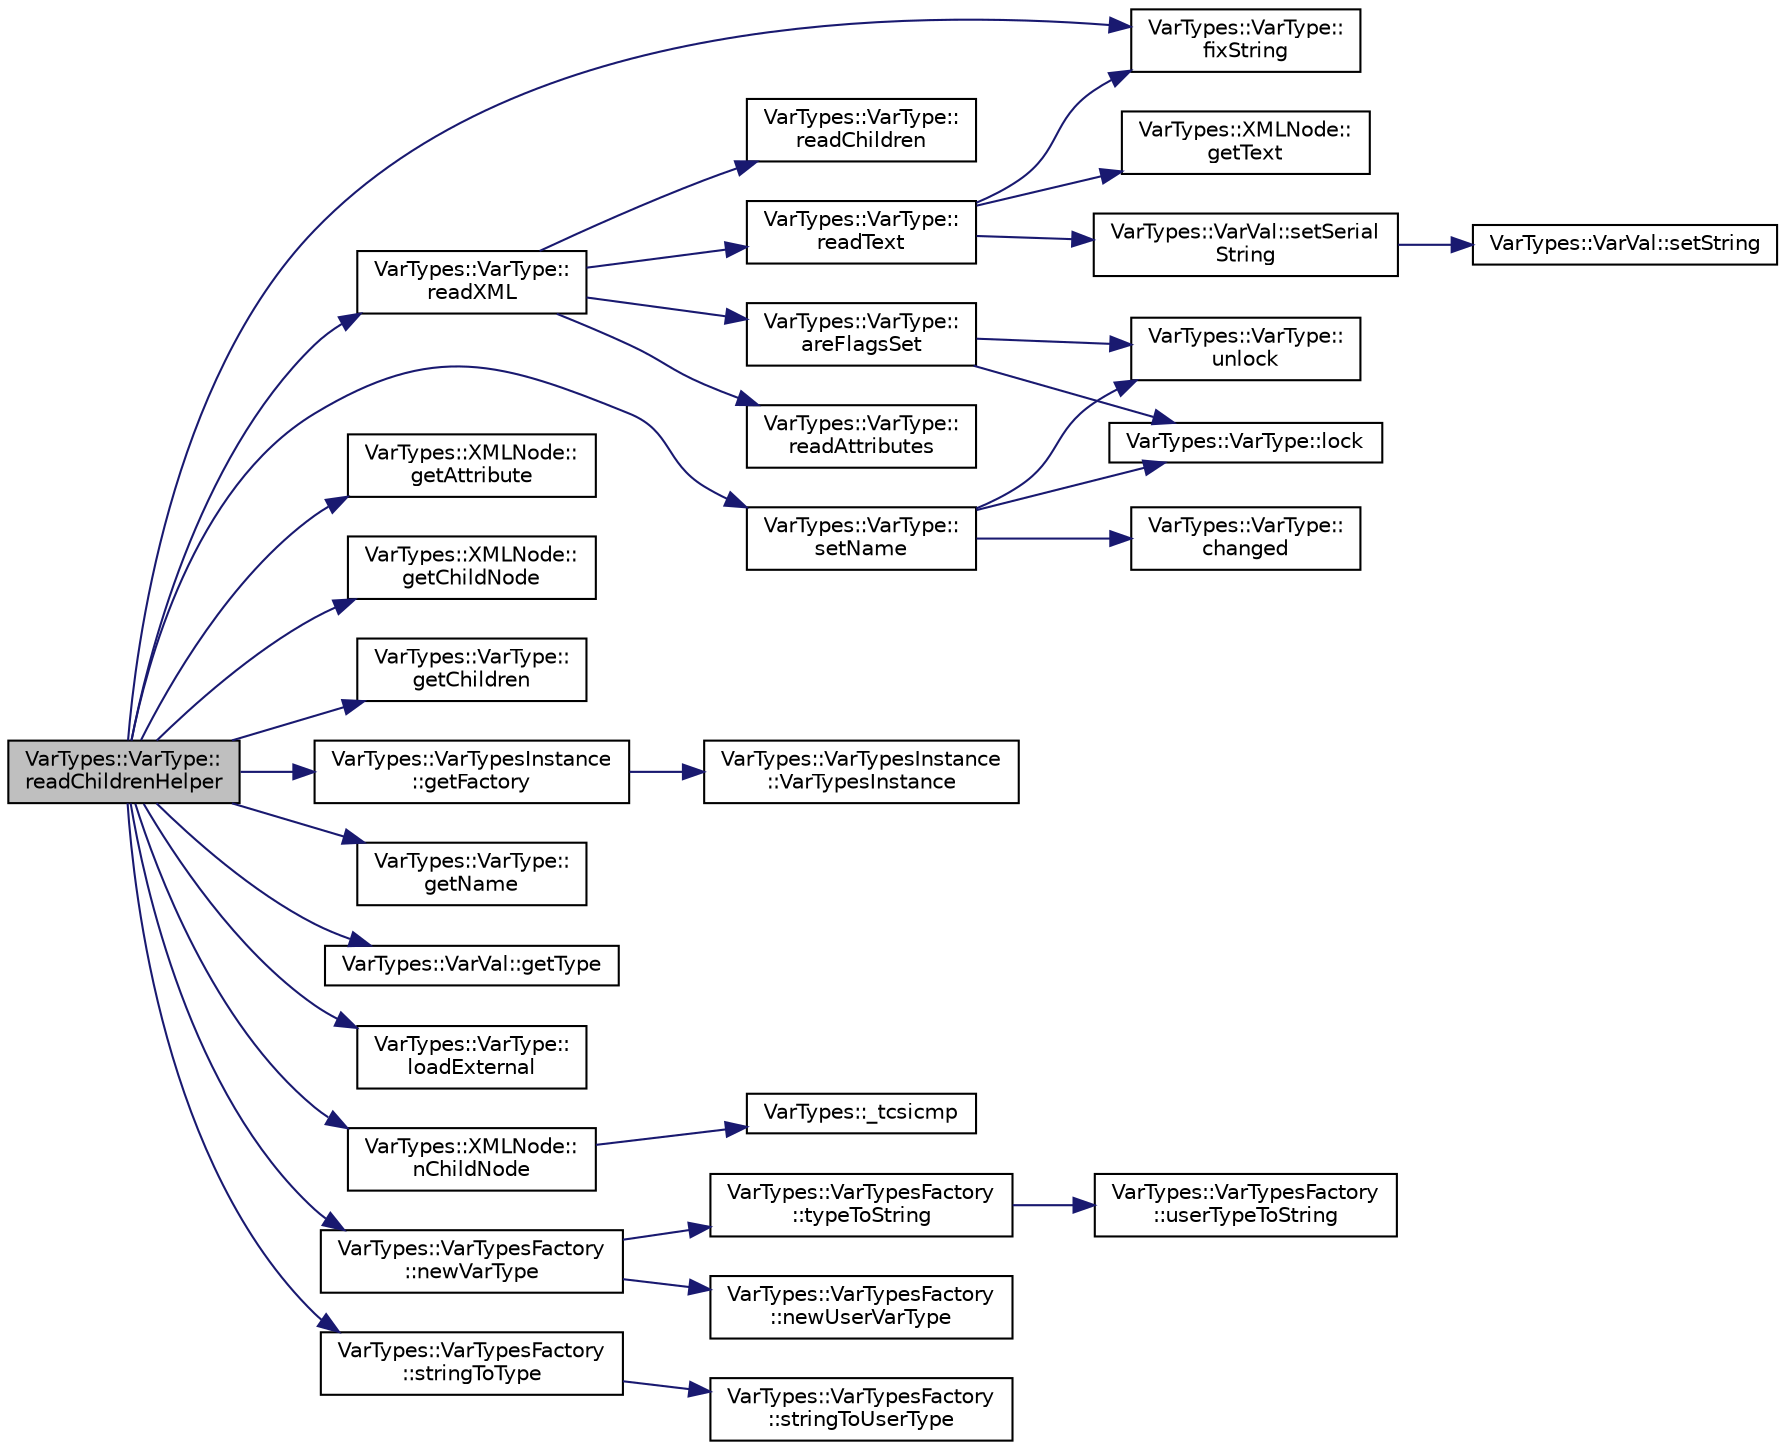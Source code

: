 digraph "VarTypes::VarType::readChildrenHelper"
{
 // INTERACTIVE_SVG=YES
  edge [fontname="Helvetica",fontsize="10",labelfontname="Helvetica",labelfontsize="10"];
  node [fontname="Helvetica",fontsize="10",shape=record];
  rankdir="LR";
  Node1 [label="VarTypes::VarType::\lreadChildrenHelper",height=0.2,width=0.4,color="black", fillcolor="grey75", style="filled", fontcolor="black"];
  Node1 -> Node2 [color="midnightblue",fontsize="10",style="solid",fontname="Helvetica"];
  Node2 [label="VarTypes::VarType::\lfixString",height=0.2,width=0.4,color="black", fillcolor="white", style="filled",URL="$d4/d59/class_var_types_1_1_var_type.html#ab91a8fb9e1913ba95bd0ae78690e9014"];
  Node1 -> Node3 [color="midnightblue",fontsize="10",style="solid",fontname="Helvetica"];
  Node3 [label="VarTypes::XMLNode::\lgetAttribute",height=0.2,width=0.4,color="black", fillcolor="white", style="filled",URL="$dd/df5/struct_var_types_1_1_x_m_l_node.html#a63a980fcd642b60f109128d9a2d92b40"];
  Node1 -> Node4 [color="midnightblue",fontsize="10",style="solid",fontname="Helvetica"];
  Node4 [label="VarTypes::XMLNode::\lgetChildNode",height=0.2,width=0.4,color="black", fillcolor="white", style="filled",URL="$dd/df5/struct_var_types_1_1_x_m_l_node.html#ae1d6588d6d9fc76983ddaac9c1ee0a96"];
  Node1 -> Node5 [color="midnightblue",fontsize="10",style="solid",fontname="Helvetica"];
  Node5 [label="VarTypes::VarType::\lgetChildren",height=0.2,width=0.4,color="black", fillcolor="white", style="filled",URL="$d4/d59/class_var_types_1_1_var_type.html#a0ffcbb6662d2e9f1590b3f0387a458e2"];
  Node1 -> Node6 [color="midnightblue",fontsize="10",style="solid",fontname="Helvetica"];
  Node6 [label="VarTypes::VarTypesInstance\l::getFactory",height=0.2,width=0.4,color="black", fillcolor="white", style="filled",URL="$d0/d6d/class_var_types_1_1_var_types_instance.html#a408eb4228a2ef962ccaa16cf2c3fd012"];
  Node6 -> Node7 [color="midnightblue",fontsize="10",style="solid",fontname="Helvetica"];
  Node7 [label="VarTypes::VarTypesInstance\l::VarTypesInstance",height=0.2,width=0.4,color="black", fillcolor="white", style="filled",URL="$d0/d6d/class_var_types_1_1_var_types_instance.html#a98f863268ab29c225894a1d6e2fe86e8"];
  Node1 -> Node8 [color="midnightblue",fontsize="10",style="solid",fontname="Helvetica"];
  Node8 [label="VarTypes::VarType::\lgetName",height=0.2,width=0.4,color="black", fillcolor="white", style="filled",URL="$d4/d59/class_var_types_1_1_var_type.html#a1b2c2afe68e503417551b47a643fb5c2",tooltip="Get the string label of this node. "];
  Node1 -> Node9 [color="midnightblue",fontsize="10",style="solid",fontname="Helvetica"];
  Node9 [label="VarTypes::VarVal::getType",height=0.2,width=0.4,color="black", fillcolor="white", style="filled",URL="$d6/de8/class_var_types_1_1_var_val.html#a055099df08f318d6b870271687972c01",tooltip="Get the type of this VarType node. "];
  Node1 -> Node10 [color="midnightblue",fontsize="10",style="solid",fontname="Helvetica"];
  Node10 [label="VarTypes::VarType::\lloadExternal",height=0.2,width=0.4,color="black", fillcolor="white", style="filled",URL="$d4/d59/class_var_types_1_1_var_type.html#ac82ec43827e13b857182f03e620588de"];
  Node1 -> Node11 [color="midnightblue",fontsize="10",style="solid",fontname="Helvetica"];
  Node11 [label="VarTypes::XMLNode::\lnChildNode",height=0.2,width=0.4,color="black", fillcolor="white", style="filled",URL="$dd/df5/struct_var_types_1_1_x_m_l_node.html#a5301934f1677447edf0cb3a583bc7d9f"];
  Node11 -> Node12 [color="midnightblue",fontsize="10",style="solid",fontname="Helvetica"];
  Node12 [label="VarTypes::_tcsicmp",height=0.2,width=0.4,color="black", fillcolor="white", style="filled",URL="$d1/dde/namespace_var_types.html#af64b449517cf3d9ef1b19a7323bfd99c"];
  Node1 -> Node13 [color="midnightblue",fontsize="10",style="solid",fontname="Helvetica"];
  Node13 [label="VarTypes::VarTypesFactory\l::newVarType",height=0.2,width=0.4,color="black", fillcolor="white", style="filled",URL="$db/dd8/class_var_types_1_1_var_types_factory.html#a6af386fdd6d1c49af75ba17470c986f3"];
  Node13 -> Node14 [color="midnightblue",fontsize="10",style="solid",fontname="Helvetica"];
  Node14 [label="VarTypes::VarTypesFactory\l::newUserVarType",height=0.2,width=0.4,color="black", fillcolor="white", style="filled",URL="$db/dd8/class_var_types_1_1_var_types_factory.html#ab8f397d201370a4068cb73ca5fb8b1a2"];
  Node13 -> Node15 [color="midnightblue",fontsize="10",style="solid",fontname="Helvetica"];
  Node15 [label="VarTypes::VarTypesFactory\l::typeToString",height=0.2,width=0.4,color="black", fillcolor="white", style="filled",URL="$db/dd8/class_var_types_1_1_var_types_factory.html#a86b348b8b216141ce17d80b3278562d9"];
  Node15 -> Node16 [color="midnightblue",fontsize="10",style="solid",fontname="Helvetica"];
  Node16 [label="VarTypes::VarTypesFactory\l::userTypeToString",height=0.2,width=0.4,color="black", fillcolor="white", style="filled",URL="$db/dd8/class_var_types_1_1_var_types_factory.html#a479a8bf234b780cdbe9b4184e63cdb04"];
  Node1 -> Node17 [color="midnightblue",fontsize="10",style="solid",fontname="Helvetica"];
  Node17 [label="VarTypes::VarType::\lreadXML",height=0.2,width=0.4,color="black", fillcolor="white", style="filled",URL="$d4/d59/class_var_types_1_1_var_type.html#a6919a7473e271fb3f58eeda24f430a56",tooltip="Let this VarType node load the contents of an XMLNode. "];
  Node17 -> Node18 [color="midnightblue",fontsize="10",style="solid",fontname="Helvetica"];
  Node18 [label="VarTypes::VarType::\lareFlagsSet",height=0.2,width=0.4,color="black", fillcolor="white", style="filled",URL="$d4/d59/class_var_types_1_1_var_type.html#a3dfdff2c70a8fbe73db4fbdd756059b3"];
  Node18 -> Node19 [color="midnightblue",fontsize="10",style="solid",fontname="Helvetica"];
  Node19 [label="VarTypes::VarType::lock",height=0.2,width=0.4,color="black", fillcolor="white", style="filled",URL="$d4/d59/class_var_types_1_1_var_type.html#ae3cc30264a849e50988b92ed305d80d2"];
  Node18 -> Node20 [color="midnightblue",fontsize="10",style="solid",fontname="Helvetica"];
  Node20 [label="VarTypes::VarType::\lunlock",height=0.2,width=0.4,color="black", fillcolor="white", style="filled",URL="$d4/d59/class_var_types_1_1_var_type.html#aa879148410da333f6b9bf5c5e58fbad8"];
  Node17 -> Node21 [color="midnightblue",fontsize="10",style="solid",fontname="Helvetica"];
  Node21 [label="VarTypes::VarType::\lreadAttributes",height=0.2,width=0.4,color="black", fillcolor="white", style="filled",URL="$d4/d59/class_var_types_1_1_var_type.html#a07ebd369e93561cac2e5f3dc8264f38c"];
  Node17 -> Node22 [color="midnightblue",fontsize="10",style="solid",fontname="Helvetica"];
  Node22 [label="VarTypes::VarType::\lreadText",height=0.2,width=0.4,color="black", fillcolor="white", style="filled",URL="$d4/d59/class_var_types_1_1_var_type.html#ae21cfa610f60de9db3185f1843a007c1"];
  Node22 -> Node23 [color="midnightblue",fontsize="10",style="solid",fontname="Helvetica"];
  Node23 [label="VarTypes::VarVal::setSerial\lString",height=0.2,width=0.4,color="black", fillcolor="white", style="filled",URL="$d6/de8/class_var_types_1_1_var_val.html#a77c3d90d1ae4509806921bdbe9f35fa8"];
  Node23 -> Node24 [color="midnightblue",fontsize="10",style="solid",fontname="Helvetica"];
  Node24 [label="VarTypes::VarVal::setString",height=0.2,width=0.4,color="black", fillcolor="white", style="filled",URL="$d6/de8/class_var_types_1_1_var_val.html#a0725e1c08ce1a8b2485c64e47ef5b730",tooltip="Set this node&#39;s data to some string representation. "];
  Node22 -> Node2 [color="midnightblue",fontsize="10",style="solid",fontname="Helvetica"];
  Node22 -> Node25 [color="midnightblue",fontsize="10",style="solid",fontname="Helvetica"];
  Node25 [label="VarTypes::XMLNode::\lgetText",height=0.2,width=0.4,color="black", fillcolor="white", style="filled",URL="$dd/df5/struct_var_types_1_1_x_m_l_node.html#a351eb8f26af840b85c564cc4dc05cc17"];
  Node17 -> Node26 [color="midnightblue",fontsize="10",style="solid",fontname="Helvetica"];
  Node26 [label="VarTypes::VarType::\lreadChildren",height=0.2,width=0.4,color="black", fillcolor="white", style="filled",URL="$d4/d59/class_var_types_1_1_var_type.html#a372c5b544286d0774ea0182ee14eb8eb"];
  Node1 -> Node27 [color="midnightblue",fontsize="10",style="solid",fontname="Helvetica"];
  Node27 [label="VarTypes::VarType::\lsetName",height=0.2,width=0.4,color="black", fillcolor="white", style="filled",URL="$d4/d59/class_var_types_1_1_var_type.html#a323df27bbbe7d4dfa771d4af772c3b48",tooltip="Set the string label of this node. "];
  Node27 -> Node19 [color="midnightblue",fontsize="10",style="solid",fontname="Helvetica"];
  Node27 -> Node20 [color="midnightblue",fontsize="10",style="solid",fontname="Helvetica"];
  Node27 -> Node28 [color="midnightblue",fontsize="10",style="solid",fontname="Helvetica"];
  Node28 [label="VarTypes::VarType::\lchanged",height=0.2,width=0.4,color="black", fillcolor="white", style="filled",URL="$d4/d59/class_var_types_1_1_var_type.html#a25814e23ce918002421797d6a1d1fba3"];
  Node1 -> Node29 [color="midnightblue",fontsize="10",style="solid",fontname="Helvetica"];
  Node29 [label="VarTypes::VarTypesFactory\l::stringToType",height=0.2,width=0.4,color="black", fillcolor="white", style="filled",URL="$db/dd8/class_var_types_1_1_var_types_factory.html#acbd472b924de91fcd46f151db1e9bd49"];
  Node29 -> Node30 [color="midnightblue",fontsize="10",style="solid",fontname="Helvetica"];
  Node30 [label="VarTypes::VarTypesFactory\l::stringToUserType",height=0.2,width=0.4,color="black", fillcolor="white", style="filled",URL="$db/dd8/class_var_types_1_1_var_types_factory.html#a8570680eb58cee16022234c06129a6e8"];
}
